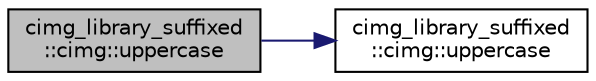 digraph "cimg_library_suffixed::cimg::uppercase"
{
 // INTERACTIVE_SVG=YES
  edge [fontname="Helvetica",fontsize="10",labelfontname="Helvetica",labelfontsize="10"];
  node [fontname="Helvetica",fontsize="10",shape=record];
  rankdir="LR";
  Node4419 [label="cimg_library_suffixed\l::cimg::uppercase",height=0.2,width=0.4,color="black", fillcolor="grey75", style="filled", fontcolor="black"];
  Node4419 -> Node4420 [color="midnightblue",fontsize="10",style="solid",fontname="Helvetica"];
  Node4420 [label="cimg_library_suffixed\l::cimg::uppercase",height=0.2,width=0.4,color="black", fillcolor="white", style="filled",URL="$namespacecimg__library__suffixed_1_1cimg.html#afbbd48435496962b08134b7b0101a07f",tooltip="Convert ascii character to upper case. "];
}
